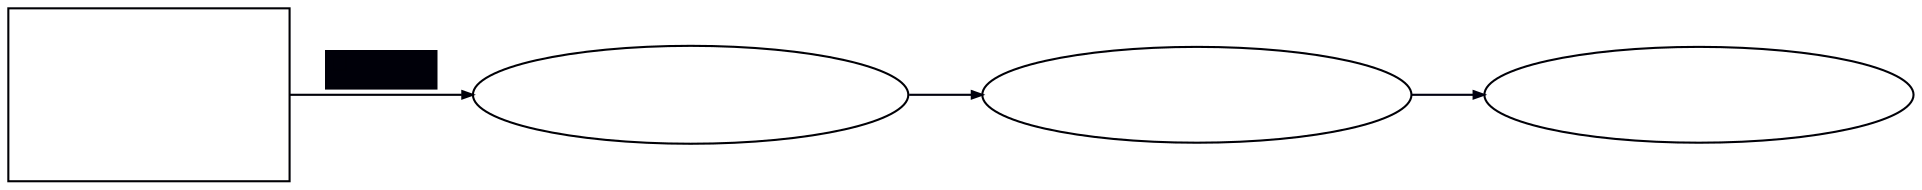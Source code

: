 digraph unix {
nodesep=0.486111;
ranksep=0.833333;
remincross=true;
searchsize=500;
sh0004->sh0005[arrowsize=0.5,minlen=0,color="#000008",label=<<TABLE BGCOLOR="#000009" FIXEDSIZE="TRUE" WIDTH="53" HEIGHT="18"><TR><TD></TD></TR></TABLE>>];
sh0005->sh0006[arrowsize=0.5,minlen=0,color="#00000C"];
sh0006->sh0007[arrowsize=0.5,minlen=0,color="#000010"];
sh0004 [shape=rect,label="",width=1.875000,height=1.147352,color="#000004"];
sh0005 [shape=ellipse,label="",width=2.903881,height=0.647443,color="#000005"];
sh0006 [shape=ellipse,label="",width=2.866393,height=0.639945,color="#000006"];
sh0007 [shape=ellipse,label="",width=2.866393,height=0.639945,color="#000007"];
}